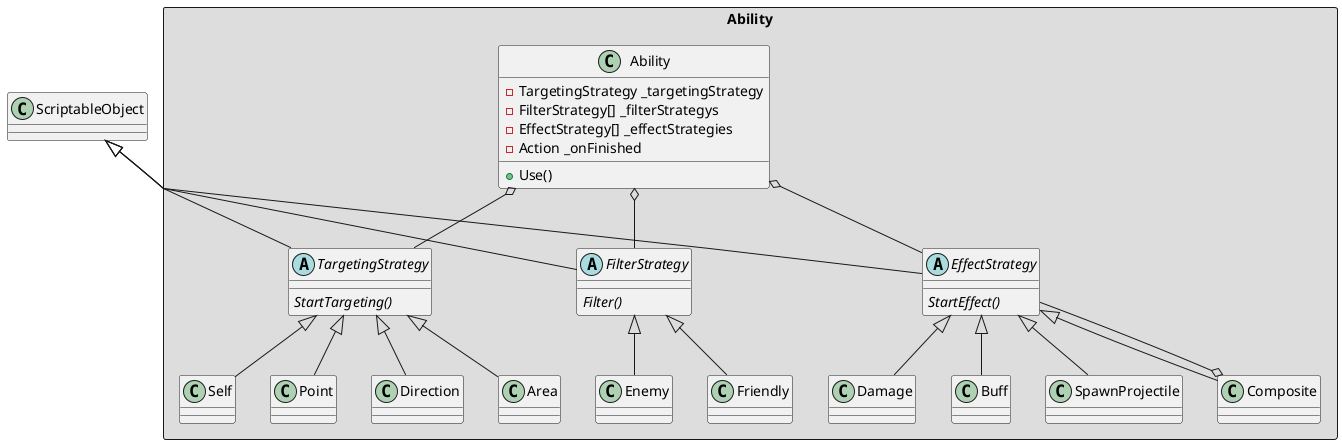 ﻿@startuml
'https://plantuml.com/class-diagram
skinparam linetype polyline 

package Ability <<Rectangle>> #DDDDDD
{
    class Ability
    {
        -TargetingStrategy _targetingStrategy
        -FilterStrategy[] _filterStrategys
        -EffectStrategy[] _effectStrategies
        -Action _onFinished
        
        +Use()
    }
    
    abstract class TargetingStrategy
    {
        {abstract} StartTargeting()
    }
    abstract class FilterStrategy
    {
        {abstract} Filter()
    }
    abstract class EffectStrategy
    {
        {abstract}  StartEffect()
    }
    Ability o-- TargetingStrategy
    Ability o-- FilterStrategy
    Ability o-- EffectStrategy
    
    
    TargetingStrategy <|-- Self
    TargetingStrategy <|-- Point
    TargetingStrategy <|-- Direction
    TargetingStrategy <|-- Area
    
    FilterStrategy <|-- Enemy
    FilterStrategy <|-- Friendly
    
    EffectStrategy <|-- Damage
    EffectStrategy <|-- Buff
    EffectStrategy <|-- SpawnProjectile
    EffectStrategy <|-- Composite
    Composite o-- EffectStrategy
}


    TargetingStrategy -up-|> ScriptableObject
    FilterStrategy -up-|> ScriptableObject
    EffectStrategy -up-|> ScriptableObject
@enduml